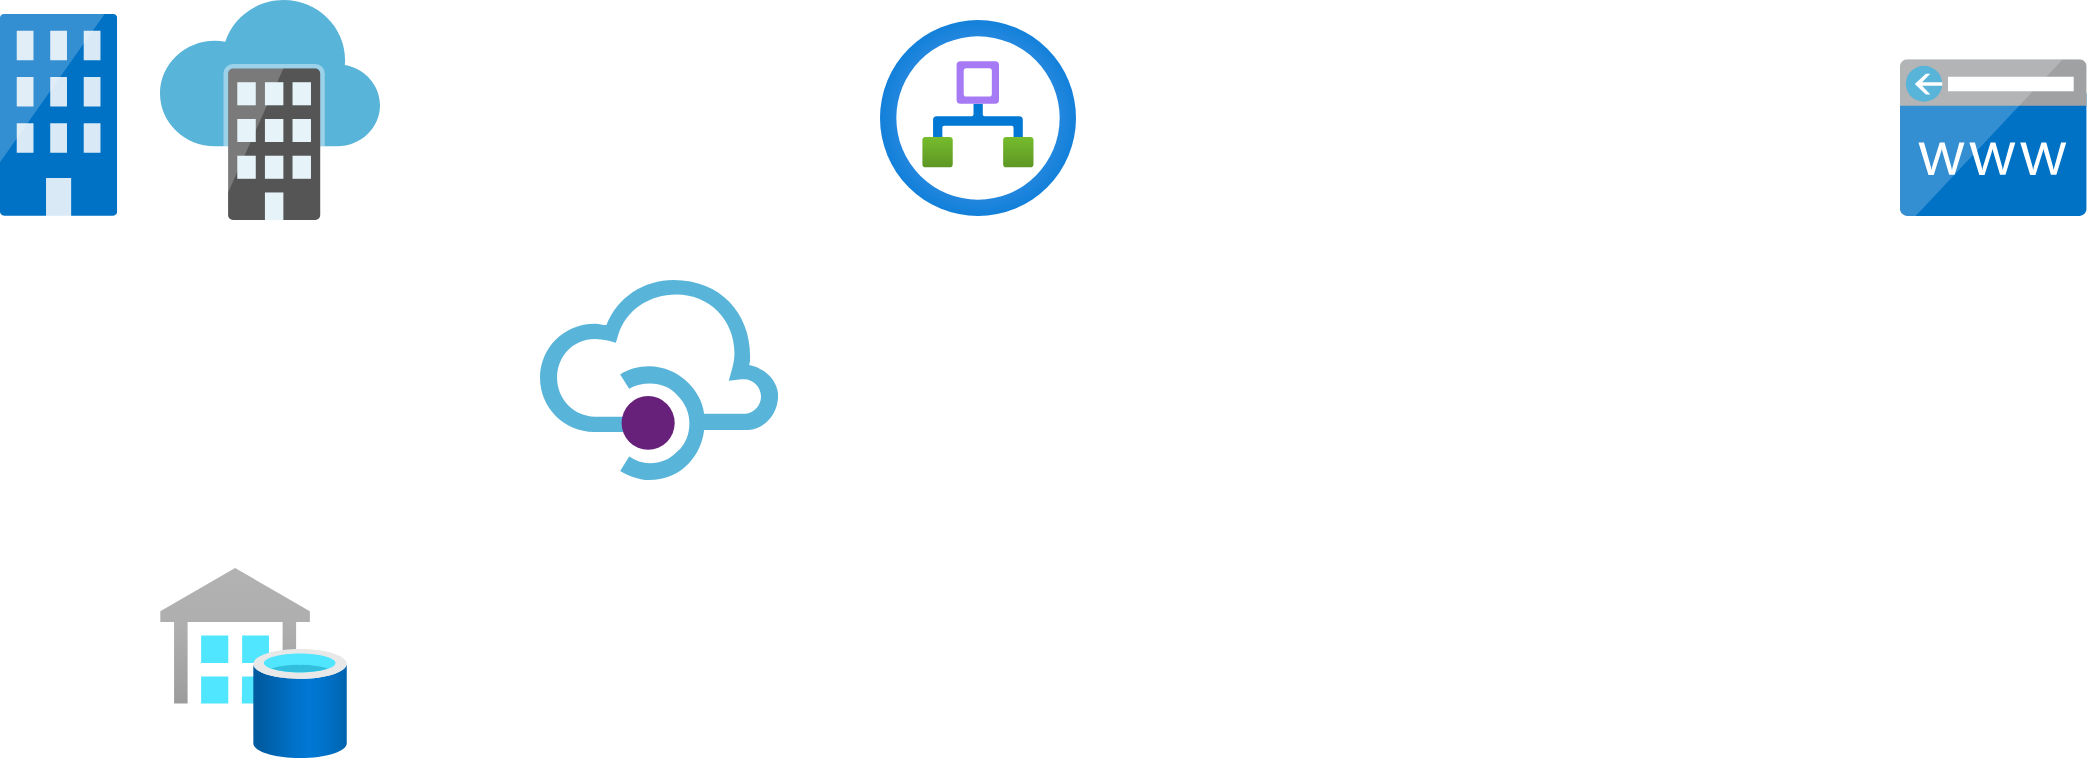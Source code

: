 <mxfile version="28.0.5">
  <diagram name="Página-1" id="GaKZNHGlAN73U_5XXHMx">
    <mxGraphModel dx="1344" dy="786" grid="1" gridSize="10" guides="1" tooltips="1" connect="1" arrows="1" fold="1" page="1" pageScale="1" pageWidth="1169" pageHeight="827" math="0" shadow="0">
      <root>
        <mxCell id="0" />
        <mxCell id="1" parent="0" />
        <mxCell id="gINzZaWmVPl8_k8qFtEF-1" value="" style="image;aspect=fixed;html=1;points=[];align=center;fontSize=12;image=img/lib/azure2/integration/Integration_Service_Environments.svg;" vertex="1" parent="1">
          <mxGeometry x="480" y="140" width="98" height="98" as="geometry" />
        </mxCell>
        <mxCell id="gINzZaWmVPl8_k8qFtEF-2" value="" style="image;aspect=fixed;html=1;points=[];align=center;fontSize=12;image=img/lib/azure2/integration/SQL_Data_Warehouses.svg;" vertex="1" parent="1">
          <mxGeometry x="120" y="414" width="93.54" height="95" as="geometry" />
        </mxCell>
        <mxCell id="gINzZaWmVPl8_k8qFtEF-3" value="" style="image;sketch=0;aspect=fixed;html=1;points=[];align=center;fontSize=12;image=img/lib/mscae/CustomDomain.svg;" vertex="1" parent="1">
          <mxGeometry x="990" y="159.6" width="93.33" height="78.4" as="geometry" />
        </mxCell>
        <mxCell id="gINzZaWmVPl8_k8qFtEF-4" value="" style="image;sketch=0;aspect=fixed;html=1;points=[];align=center;fontSize=12;image=img/lib/mscae/Exchange_On_premises_Access.svg;" vertex="1" parent="1">
          <mxGeometry x="40" y="136.97" width="58.6" height="101.03" as="geometry" />
        </mxCell>
        <mxCell id="gINzZaWmVPl8_k8qFtEF-5" value="" style="image;sketch=0;aspect=fixed;html=1;points=[];align=center;fontSize=12;image=img/lib/mscae/API_Management.svg;" vertex="1" parent="1">
          <mxGeometry x="310" y="270" width="119.05" height="100" as="geometry" />
        </mxCell>
        <mxCell id="gINzZaWmVPl8_k8qFtEF-6" value="" style="image;sketch=0;aspect=fixed;html=1;points=[];align=center;fontSize=12;image=img/lib/mscae/Software_as_a_Service.svg;" vertex="1" parent="1">
          <mxGeometry x="120" y="130" width="110" height="110" as="geometry" />
        </mxCell>
      </root>
    </mxGraphModel>
  </diagram>
</mxfile>
